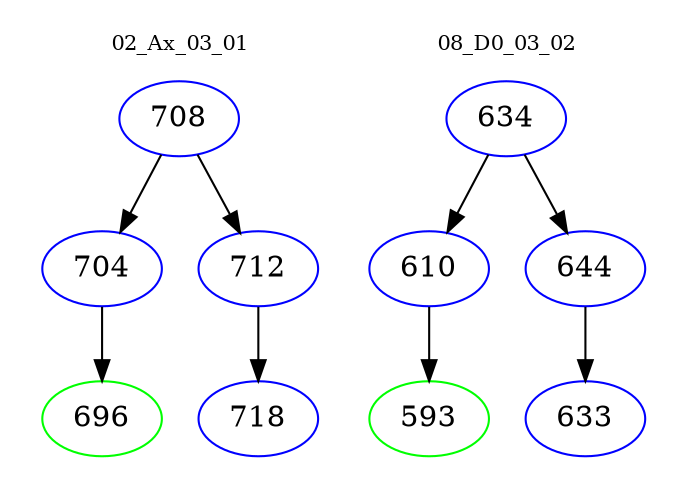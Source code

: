 digraph{
subgraph cluster_0 {
color = white
label = "02_Ax_03_01";
fontsize=10;
T0_708 [label="708", color="blue"]
T0_708 -> T0_704 [color="black"]
T0_704 [label="704", color="blue"]
T0_704 -> T0_696 [color="black"]
T0_696 [label="696", color="green"]
T0_708 -> T0_712 [color="black"]
T0_712 [label="712", color="blue"]
T0_712 -> T0_718 [color="black"]
T0_718 [label="718", color="blue"]
}
subgraph cluster_1 {
color = white
label = "08_D0_03_02";
fontsize=10;
T1_634 [label="634", color="blue"]
T1_634 -> T1_610 [color="black"]
T1_610 [label="610", color="blue"]
T1_610 -> T1_593 [color="black"]
T1_593 [label="593", color="green"]
T1_634 -> T1_644 [color="black"]
T1_644 [label="644", color="blue"]
T1_644 -> T1_633 [color="black"]
T1_633 [label="633", color="blue"]
}
}
